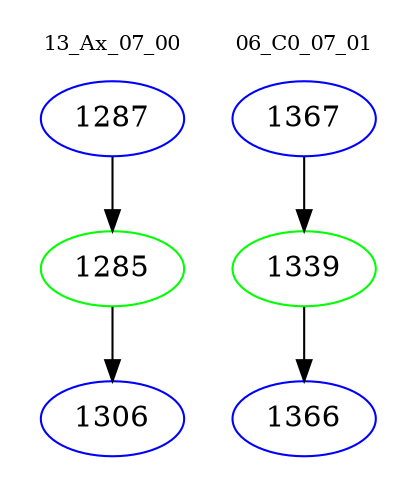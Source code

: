 digraph{
subgraph cluster_0 {
color = white
label = "13_Ax_07_00";
fontsize=10;
T0_1287 [label="1287", color="blue"]
T0_1287 -> T0_1285 [color="black"]
T0_1285 [label="1285", color="green"]
T0_1285 -> T0_1306 [color="black"]
T0_1306 [label="1306", color="blue"]
}
subgraph cluster_1 {
color = white
label = "06_C0_07_01";
fontsize=10;
T1_1367 [label="1367", color="blue"]
T1_1367 -> T1_1339 [color="black"]
T1_1339 [label="1339", color="green"]
T1_1339 -> T1_1366 [color="black"]
T1_1366 [label="1366", color="blue"]
}
}
